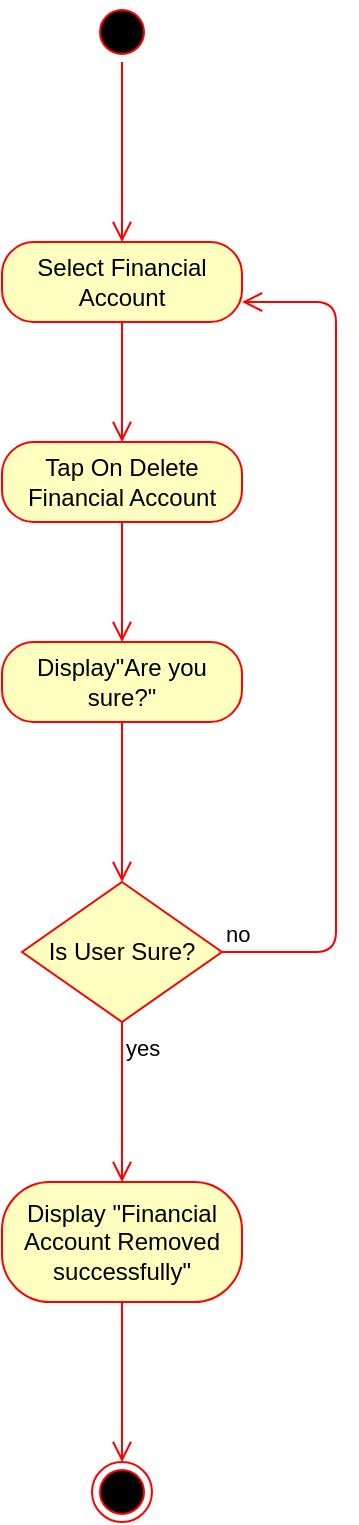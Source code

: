 <mxfile version="12.2.3" type="device" pages="1"><diagram id="8YC8JTkwAAFRgshvBCHJ" name="Page-1"><mxGraphModel dx="1005" dy="525" grid="1" gridSize="10" guides="1" tooltips="1" connect="1" arrows="1" fold="1" page="1" pageScale="1" pageWidth="827" pageHeight="1169" math="0" shadow="0"><root><mxCell id="0"/><mxCell id="1" parent="0"/><mxCell id="Wn9SCoMVNmcVGPt9AXIh-17" value="" style="ellipse;html=1;shape=startState;fillColor=#000000;strokeColor=#ff0000;" vertex="1" parent="1"><mxGeometry x="398" y="20" width="30" height="30" as="geometry"/></mxCell><mxCell id="Wn9SCoMVNmcVGPt9AXIh-18" value="" style="edgeStyle=orthogonalEdgeStyle;html=1;verticalAlign=bottom;endArrow=open;endSize=8;strokeColor=#ff0000;entryX=0.5;entryY=0;entryDx=0;entryDy=0;" edge="1" source="Wn9SCoMVNmcVGPt9AXIh-17" parent="1" target="Wn9SCoMVNmcVGPt9AXIh-20"><mxGeometry relative="1" as="geometry"><mxPoint x="413" y="110" as="targetPoint"/></mxGeometry></mxCell><mxCell id="Wn9SCoMVNmcVGPt9AXIh-20" value="Select Financial Account" style="rounded=1;whiteSpace=wrap;html=1;arcSize=40;fontColor=#000000;fillColor=#ffffc0;strokeColor=#ff0000;" vertex="1" parent="1"><mxGeometry x="353" y="140" width="120" height="40" as="geometry"/></mxCell><mxCell id="Wn9SCoMVNmcVGPt9AXIh-21" value="" style="edgeStyle=orthogonalEdgeStyle;html=1;verticalAlign=bottom;endArrow=open;endSize=8;strokeColor=#ff0000;entryX=0.5;entryY=0;entryDx=0;entryDy=0;" edge="1" source="Wn9SCoMVNmcVGPt9AXIh-20" parent="1" target="Wn9SCoMVNmcVGPt9AXIh-22"><mxGeometry relative="1" as="geometry"><mxPoint x="413" y="230" as="targetPoint"/></mxGeometry></mxCell><mxCell id="Wn9SCoMVNmcVGPt9AXIh-22" value="Tap On Delete Financial Account" style="rounded=1;whiteSpace=wrap;html=1;arcSize=40;fontColor=#000000;fillColor=#ffffc0;strokeColor=#ff0000;" vertex="1" parent="1"><mxGeometry x="353" y="240" width="120" height="40" as="geometry"/></mxCell><mxCell id="Wn9SCoMVNmcVGPt9AXIh-23" value="" style="edgeStyle=orthogonalEdgeStyle;html=1;verticalAlign=bottom;endArrow=open;endSize=8;strokeColor=#ff0000;entryX=0.5;entryY=0;entryDx=0;entryDy=0;" edge="1" source="Wn9SCoMVNmcVGPt9AXIh-22" parent="1" target="Wn9SCoMVNmcVGPt9AXIh-28"><mxGeometry relative="1" as="geometry"><mxPoint x="413" y="330" as="targetPoint"/></mxGeometry></mxCell><mxCell id="Wn9SCoMVNmcVGPt9AXIh-28" value="Display&quot;Are you sure?&quot;" style="rounded=1;whiteSpace=wrap;html=1;arcSize=40;fontColor=#000000;fillColor=#ffffc0;strokeColor=#ff0000;" vertex="1" parent="1"><mxGeometry x="353" y="340" width="120" height="40" as="geometry"/></mxCell><mxCell id="Wn9SCoMVNmcVGPt9AXIh-29" value="" style="edgeStyle=orthogonalEdgeStyle;html=1;verticalAlign=bottom;endArrow=open;endSize=8;strokeColor=#ff0000;" edge="1" source="Wn9SCoMVNmcVGPt9AXIh-28" parent="1" target="Wn9SCoMVNmcVGPt9AXIh-31"><mxGeometry relative="1" as="geometry"><mxPoint x="413" y="440" as="targetPoint"/></mxGeometry></mxCell><mxCell id="Wn9SCoMVNmcVGPt9AXIh-31" value="Is User Sure?" style="rhombus;whiteSpace=wrap;html=1;fillColor=#ffffc0;strokeColor=#ff0000;" vertex="1" parent="1"><mxGeometry x="363" y="460" width="100" height="70" as="geometry"/></mxCell><mxCell id="Wn9SCoMVNmcVGPt9AXIh-32" value="no" style="edgeStyle=orthogonalEdgeStyle;html=1;align=left;verticalAlign=bottom;endArrow=open;endSize=8;strokeColor=#ff0000;entryX=1;entryY=0.75;entryDx=0;entryDy=0;" edge="1" source="Wn9SCoMVNmcVGPt9AXIh-31" parent="1" target="Wn9SCoMVNmcVGPt9AXIh-20"><mxGeometry x="-1" relative="1" as="geometry"><mxPoint x="550" y="480" as="targetPoint"/><Array as="points"><mxPoint x="520" y="495"/><mxPoint x="520" y="170"/></Array></mxGeometry></mxCell><mxCell id="Wn9SCoMVNmcVGPt9AXIh-33" value="yes" style="edgeStyle=orthogonalEdgeStyle;html=1;align=left;verticalAlign=top;endArrow=open;endSize=8;strokeColor=#ff0000;entryX=0.5;entryY=0;entryDx=0;entryDy=0;" edge="1" source="Wn9SCoMVNmcVGPt9AXIh-31" parent="1" target="Wn9SCoMVNmcVGPt9AXIh-34"><mxGeometry x="-1" relative="1" as="geometry"><mxPoint x="413" y="630" as="targetPoint"/><Array as="points"/></mxGeometry></mxCell><mxCell id="Wn9SCoMVNmcVGPt9AXIh-34" value="Display &quot;Financial Account Removed successfully&quot;" style="rounded=1;whiteSpace=wrap;html=1;arcSize=40;fontColor=#000000;fillColor=#ffffc0;strokeColor=#ff0000;" vertex="1" parent="1"><mxGeometry x="353" y="610" width="120" height="60" as="geometry"/></mxCell><mxCell id="Wn9SCoMVNmcVGPt9AXIh-35" value="" style="edgeStyle=orthogonalEdgeStyle;html=1;verticalAlign=bottom;endArrow=open;endSize=8;strokeColor=#ff0000;entryX=0.5;entryY=0;entryDx=0;entryDy=0;" edge="1" source="Wn9SCoMVNmcVGPt9AXIh-34" parent="1" target="Wn9SCoMVNmcVGPt9AXIh-36"><mxGeometry relative="1" as="geometry"><mxPoint x="413" y="730" as="targetPoint"/></mxGeometry></mxCell><mxCell id="Wn9SCoMVNmcVGPt9AXIh-36" value="" style="ellipse;html=1;shape=endState;fillColor=#000000;strokeColor=#ff0000;" vertex="1" parent="1"><mxGeometry x="398" y="750" width="30" height="30" as="geometry"/></mxCell></root></mxGraphModel></diagram></mxfile>